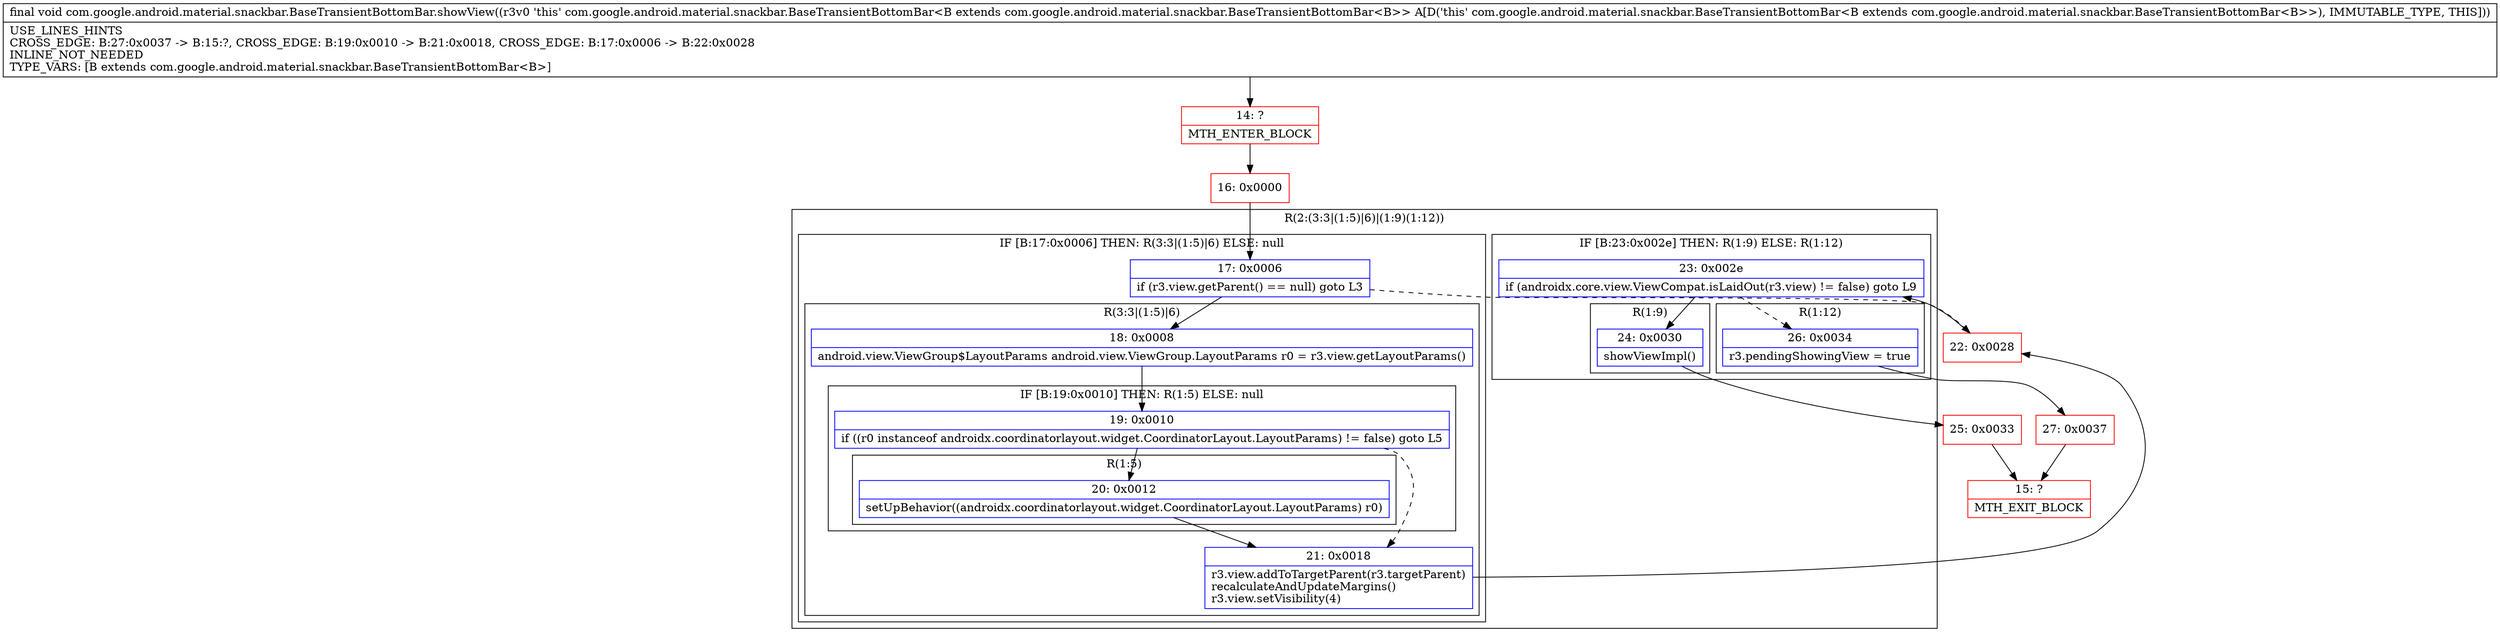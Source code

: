 digraph "CFG forcom.google.android.material.snackbar.BaseTransientBottomBar.showView()V" {
subgraph cluster_Region_656139819 {
label = "R(2:(3:3|(1:5)|6)|(1:9)(1:12))";
node [shape=record,color=blue];
subgraph cluster_IfRegion_1096005297 {
label = "IF [B:17:0x0006] THEN: R(3:3|(1:5)|6) ELSE: null";
node [shape=record,color=blue];
Node_17 [shape=record,label="{17\:\ 0x0006|if (r3.view.getParent() == null) goto L3\l}"];
subgraph cluster_Region_1868733416 {
label = "R(3:3|(1:5)|6)";
node [shape=record,color=blue];
Node_18 [shape=record,label="{18\:\ 0x0008|android.view.ViewGroup$LayoutParams android.view.ViewGroup.LayoutParams r0 = r3.view.getLayoutParams()\l}"];
subgraph cluster_IfRegion_1588965633 {
label = "IF [B:19:0x0010] THEN: R(1:5) ELSE: null";
node [shape=record,color=blue];
Node_19 [shape=record,label="{19\:\ 0x0010|if ((r0 instanceof androidx.coordinatorlayout.widget.CoordinatorLayout.LayoutParams) != false) goto L5\l}"];
subgraph cluster_Region_1563006138 {
label = "R(1:5)";
node [shape=record,color=blue];
Node_20 [shape=record,label="{20\:\ 0x0012|setUpBehavior((androidx.coordinatorlayout.widget.CoordinatorLayout.LayoutParams) r0)\l}"];
}
}
Node_21 [shape=record,label="{21\:\ 0x0018|r3.view.addToTargetParent(r3.targetParent)\lrecalculateAndUpdateMargins()\lr3.view.setVisibility(4)\l}"];
}
}
subgraph cluster_IfRegion_735864288 {
label = "IF [B:23:0x002e] THEN: R(1:9) ELSE: R(1:12)";
node [shape=record,color=blue];
Node_23 [shape=record,label="{23\:\ 0x002e|if (androidx.core.view.ViewCompat.isLaidOut(r3.view) != false) goto L9\l}"];
subgraph cluster_Region_1859361391 {
label = "R(1:9)";
node [shape=record,color=blue];
Node_24 [shape=record,label="{24\:\ 0x0030|showViewImpl()\l}"];
}
subgraph cluster_Region_369169184 {
label = "R(1:12)";
node [shape=record,color=blue];
Node_26 [shape=record,label="{26\:\ 0x0034|r3.pendingShowingView = true\l}"];
}
}
}
Node_14 [shape=record,color=red,label="{14\:\ ?|MTH_ENTER_BLOCK\l}"];
Node_16 [shape=record,color=red,label="{16\:\ 0x0000}"];
Node_22 [shape=record,color=red,label="{22\:\ 0x0028}"];
Node_25 [shape=record,color=red,label="{25\:\ 0x0033}"];
Node_15 [shape=record,color=red,label="{15\:\ ?|MTH_EXIT_BLOCK\l}"];
Node_27 [shape=record,color=red,label="{27\:\ 0x0037}"];
MethodNode[shape=record,label="{final void com.google.android.material.snackbar.BaseTransientBottomBar.showView((r3v0 'this' com.google.android.material.snackbar.BaseTransientBottomBar\<B extends com.google.android.material.snackbar.BaseTransientBottomBar\<B\>\> A[D('this' com.google.android.material.snackbar.BaseTransientBottomBar\<B extends com.google.android.material.snackbar.BaseTransientBottomBar\<B\>\>), IMMUTABLE_TYPE, THIS]))  | USE_LINES_HINTS\lCROSS_EDGE: B:27:0x0037 \-\> B:15:?, CROSS_EDGE: B:19:0x0010 \-\> B:21:0x0018, CROSS_EDGE: B:17:0x0006 \-\> B:22:0x0028\lINLINE_NOT_NEEDED\lTYPE_VARS: [B extends com.google.android.material.snackbar.BaseTransientBottomBar\<B\>]\l}"];
MethodNode -> Node_14;Node_17 -> Node_18;
Node_17 -> Node_22[style=dashed];
Node_18 -> Node_19;
Node_19 -> Node_20;
Node_19 -> Node_21[style=dashed];
Node_20 -> Node_21;
Node_21 -> Node_22;
Node_23 -> Node_24;
Node_23 -> Node_26[style=dashed];
Node_24 -> Node_25;
Node_26 -> Node_27;
Node_14 -> Node_16;
Node_16 -> Node_17;
Node_22 -> Node_23;
Node_25 -> Node_15;
Node_27 -> Node_15;
}

